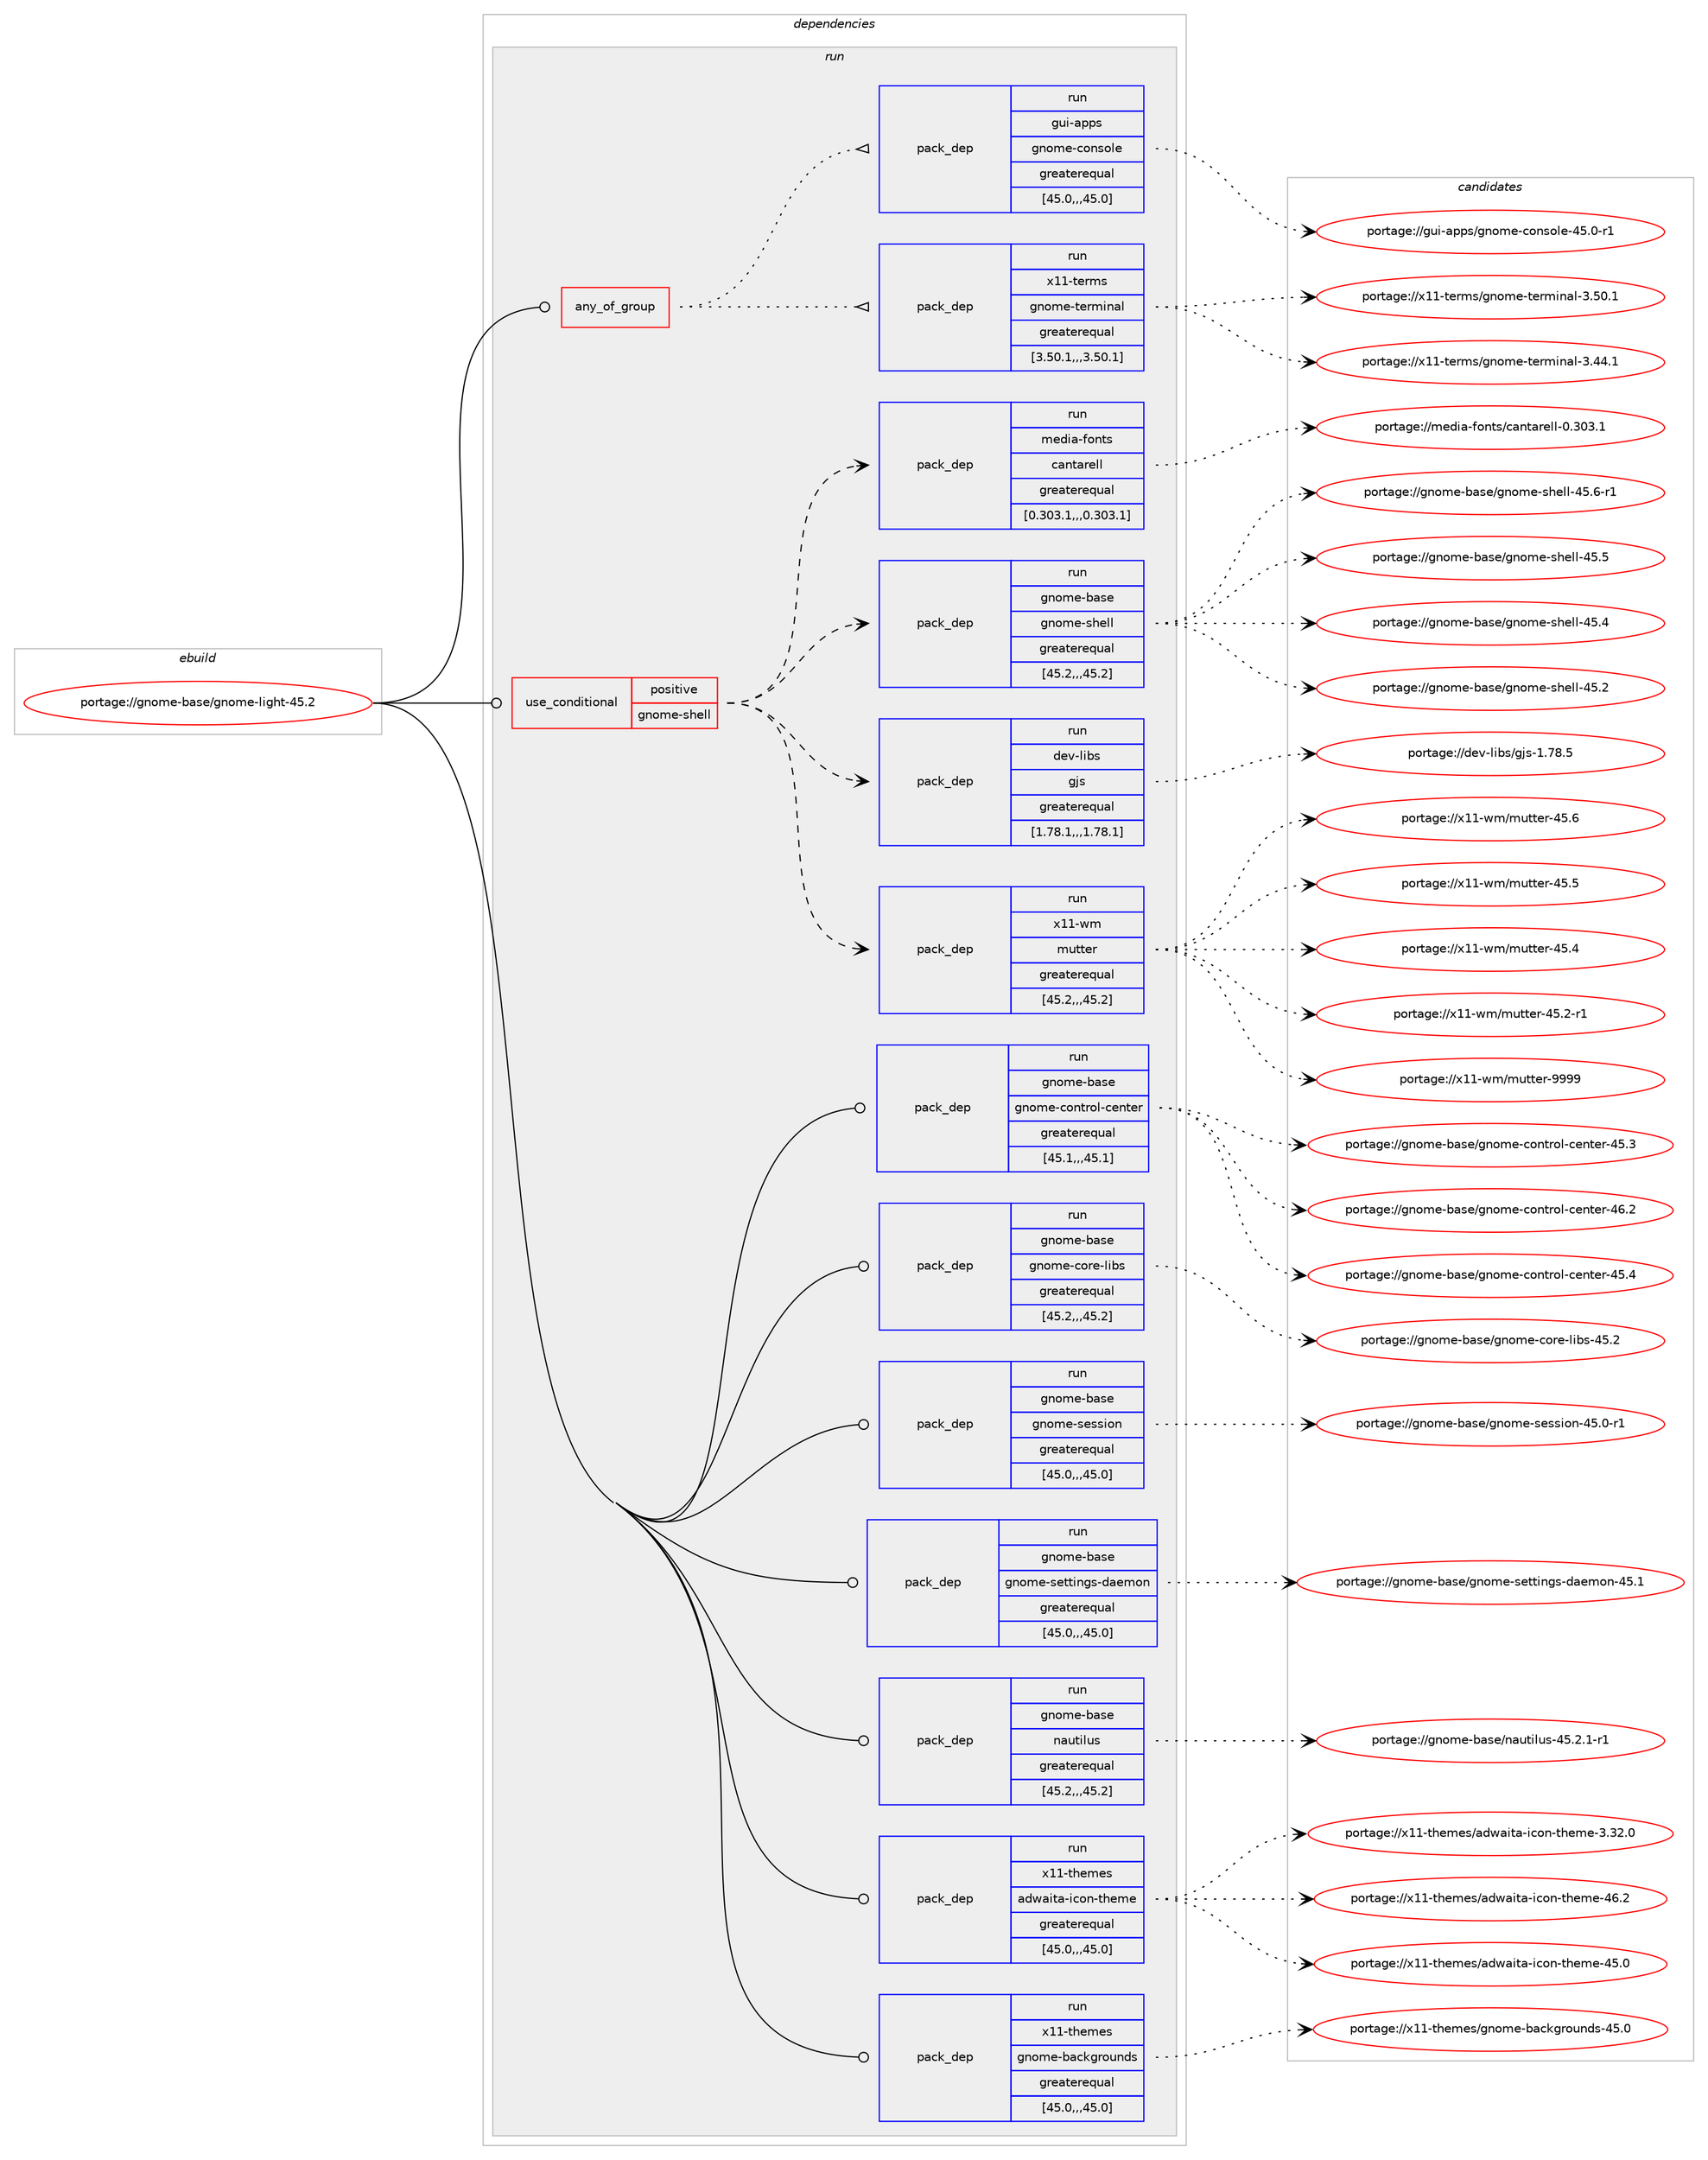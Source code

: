 digraph prolog {

# *************
# Graph options
# *************

newrank=true;
concentrate=true;
compound=true;
graph [rankdir=LR,fontname=Helvetica,fontsize=10,ranksep=1.5];#, ranksep=2.5, nodesep=0.2];
edge  [arrowhead=vee];
node  [fontname=Helvetica,fontsize=10];

# **********
# The ebuild
# **********

subgraph cluster_leftcol {
color=gray;
label=<<i>ebuild</i>>;
id [label="portage://gnome-base/gnome-light-45.2", color=red, width=4, href="../gnome-base/gnome-light-45.2.svg"];
}

# ****************
# The dependencies
# ****************

subgraph cluster_midcol {
color=gray;
label=<<i>dependencies</i>>;
subgraph cluster_compile {
fillcolor="#eeeeee";
style=filled;
label=<<i>compile</i>>;
}
subgraph cluster_compileandrun {
fillcolor="#eeeeee";
style=filled;
label=<<i>compile and run</i>>;
}
subgraph cluster_run {
fillcolor="#eeeeee";
style=filled;
label=<<i>run</i>>;
subgraph any1371 {
dependency237075 [label=<<TABLE BORDER="0" CELLBORDER="1" CELLSPACING="0" CELLPADDING="4"><TR><TD CELLPADDING="10">any_of_group</TD></TR></TABLE>>, shape=none, color=red];subgraph pack170352 {
dependency237076 [label=<<TABLE BORDER="0" CELLBORDER="1" CELLSPACING="0" CELLPADDING="4" WIDTH="220"><TR><TD ROWSPAN="6" CELLPADDING="30">pack_dep</TD></TR><TR><TD WIDTH="110">run</TD></TR><TR><TD>x11-terms</TD></TR><TR><TD>gnome-terminal</TD></TR><TR><TD>greaterequal</TD></TR><TR><TD>[3.50.1,,,3.50.1]</TD></TR></TABLE>>, shape=none, color=blue];
}
dependency237075:e -> dependency237076:w [weight=20,style="dotted",arrowhead="oinv"];
subgraph pack170353 {
dependency237077 [label=<<TABLE BORDER="0" CELLBORDER="1" CELLSPACING="0" CELLPADDING="4" WIDTH="220"><TR><TD ROWSPAN="6" CELLPADDING="30">pack_dep</TD></TR><TR><TD WIDTH="110">run</TD></TR><TR><TD>gui-apps</TD></TR><TR><TD>gnome-console</TD></TR><TR><TD>greaterequal</TD></TR><TR><TD>[45.0,,,45.0]</TD></TR></TABLE>>, shape=none, color=blue];
}
dependency237075:e -> dependency237077:w [weight=20,style="dotted",arrowhead="oinv"];
}
id:e -> dependency237075:w [weight=20,style="solid",arrowhead="odot"];
subgraph cond65192 {
dependency237078 [label=<<TABLE BORDER="0" CELLBORDER="1" CELLSPACING="0" CELLPADDING="4"><TR><TD ROWSPAN="3" CELLPADDING="10">use_conditional</TD></TR><TR><TD>positive</TD></TR><TR><TD>gnome-shell</TD></TR></TABLE>>, shape=none, color=red];
subgraph pack170354 {
dependency237079 [label=<<TABLE BORDER="0" CELLBORDER="1" CELLSPACING="0" CELLPADDING="4" WIDTH="220"><TR><TD ROWSPAN="6" CELLPADDING="30">pack_dep</TD></TR><TR><TD WIDTH="110">run</TD></TR><TR><TD>x11-wm</TD></TR><TR><TD>mutter</TD></TR><TR><TD>greaterequal</TD></TR><TR><TD>[45.2,,,45.2]</TD></TR></TABLE>>, shape=none, color=blue];
}
dependency237078:e -> dependency237079:w [weight=20,style="dashed",arrowhead="vee"];
subgraph pack170355 {
dependency237080 [label=<<TABLE BORDER="0" CELLBORDER="1" CELLSPACING="0" CELLPADDING="4" WIDTH="220"><TR><TD ROWSPAN="6" CELLPADDING="30">pack_dep</TD></TR><TR><TD WIDTH="110">run</TD></TR><TR><TD>dev-libs</TD></TR><TR><TD>gjs</TD></TR><TR><TD>greaterequal</TD></TR><TR><TD>[1.78.1,,,1.78.1]</TD></TR></TABLE>>, shape=none, color=blue];
}
dependency237078:e -> dependency237080:w [weight=20,style="dashed",arrowhead="vee"];
subgraph pack170356 {
dependency237081 [label=<<TABLE BORDER="0" CELLBORDER="1" CELLSPACING="0" CELLPADDING="4" WIDTH="220"><TR><TD ROWSPAN="6" CELLPADDING="30">pack_dep</TD></TR><TR><TD WIDTH="110">run</TD></TR><TR><TD>gnome-base</TD></TR><TR><TD>gnome-shell</TD></TR><TR><TD>greaterequal</TD></TR><TR><TD>[45.2,,,45.2]</TD></TR></TABLE>>, shape=none, color=blue];
}
dependency237078:e -> dependency237081:w [weight=20,style="dashed",arrowhead="vee"];
subgraph pack170357 {
dependency237082 [label=<<TABLE BORDER="0" CELLBORDER="1" CELLSPACING="0" CELLPADDING="4" WIDTH="220"><TR><TD ROWSPAN="6" CELLPADDING="30">pack_dep</TD></TR><TR><TD WIDTH="110">run</TD></TR><TR><TD>media-fonts</TD></TR><TR><TD>cantarell</TD></TR><TR><TD>greaterequal</TD></TR><TR><TD>[0.303.1,,,0.303.1]</TD></TR></TABLE>>, shape=none, color=blue];
}
dependency237078:e -> dependency237082:w [weight=20,style="dashed",arrowhead="vee"];
}
id:e -> dependency237078:w [weight=20,style="solid",arrowhead="odot"];
subgraph pack170358 {
dependency237083 [label=<<TABLE BORDER="0" CELLBORDER="1" CELLSPACING="0" CELLPADDING="4" WIDTH="220"><TR><TD ROWSPAN="6" CELLPADDING="30">pack_dep</TD></TR><TR><TD WIDTH="110">run</TD></TR><TR><TD>gnome-base</TD></TR><TR><TD>gnome-control-center</TD></TR><TR><TD>greaterequal</TD></TR><TR><TD>[45.1,,,45.1]</TD></TR></TABLE>>, shape=none, color=blue];
}
id:e -> dependency237083:w [weight=20,style="solid",arrowhead="odot"];
subgraph pack170359 {
dependency237084 [label=<<TABLE BORDER="0" CELLBORDER="1" CELLSPACING="0" CELLPADDING="4" WIDTH="220"><TR><TD ROWSPAN="6" CELLPADDING="30">pack_dep</TD></TR><TR><TD WIDTH="110">run</TD></TR><TR><TD>gnome-base</TD></TR><TR><TD>gnome-core-libs</TD></TR><TR><TD>greaterequal</TD></TR><TR><TD>[45.2,,,45.2]</TD></TR></TABLE>>, shape=none, color=blue];
}
id:e -> dependency237084:w [weight=20,style="solid",arrowhead="odot"];
subgraph pack170360 {
dependency237085 [label=<<TABLE BORDER="0" CELLBORDER="1" CELLSPACING="0" CELLPADDING="4" WIDTH="220"><TR><TD ROWSPAN="6" CELLPADDING="30">pack_dep</TD></TR><TR><TD WIDTH="110">run</TD></TR><TR><TD>gnome-base</TD></TR><TR><TD>gnome-session</TD></TR><TR><TD>greaterequal</TD></TR><TR><TD>[45.0,,,45.0]</TD></TR></TABLE>>, shape=none, color=blue];
}
id:e -> dependency237085:w [weight=20,style="solid",arrowhead="odot"];
subgraph pack170361 {
dependency237086 [label=<<TABLE BORDER="0" CELLBORDER="1" CELLSPACING="0" CELLPADDING="4" WIDTH="220"><TR><TD ROWSPAN="6" CELLPADDING="30">pack_dep</TD></TR><TR><TD WIDTH="110">run</TD></TR><TR><TD>gnome-base</TD></TR><TR><TD>gnome-settings-daemon</TD></TR><TR><TD>greaterequal</TD></TR><TR><TD>[45.0,,,45.0]</TD></TR></TABLE>>, shape=none, color=blue];
}
id:e -> dependency237086:w [weight=20,style="solid",arrowhead="odot"];
subgraph pack170362 {
dependency237087 [label=<<TABLE BORDER="0" CELLBORDER="1" CELLSPACING="0" CELLPADDING="4" WIDTH="220"><TR><TD ROWSPAN="6" CELLPADDING="30">pack_dep</TD></TR><TR><TD WIDTH="110">run</TD></TR><TR><TD>gnome-base</TD></TR><TR><TD>nautilus</TD></TR><TR><TD>greaterequal</TD></TR><TR><TD>[45.2,,,45.2]</TD></TR></TABLE>>, shape=none, color=blue];
}
id:e -> dependency237087:w [weight=20,style="solid",arrowhead="odot"];
subgraph pack170363 {
dependency237088 [label=<<TABLE BORDER="0" CELLBORDER="1" CELLSPACING="0" CELLPADDING="4" WIDTH="220"><TR><TD ROWSPAN="6" CELLPADDING="30">pack_dep</TD></TR><TR><TD WIDTH="110">run</TD></TR><TR><TD>x11-themes</TD></TR><TR><TD>adwaita-icon-theme</TD></TR><TR><TD>greaterequal</TD></TR><TR><TD>[45.0,,,45.0]</TD></TR></TABLE>>, shape=none, color=blue];
}
id:e -> dependency237088:w [weight=20,style="solid",arrowhead="odot"];
subgraph pack170364 {
dependency237089 [label=<<TABLE BORDER="0" CELLBORDER="1" CELLSPACING="0" CELLPADDING="4" WIDTH="220"><TR><TD ROWSPAN="6" CELLPADDING="30">pack_dep</TD></TR><TR><TD WIDTH="110">run</TD></TR><TR><TD>x11-themes</TD></TR><TR><TD>gnome-backgrounds</TD></TR><TR><TD>greaterequal</TD></TR><TR><TD>[45.0,,,45.0]</TD></TR></TABLE>>, shape=none, color=blue];
}
id:e -> dependency237089:w [weight=20,style="solid",arrowhead="odot"];
}
}

# **************
# The candidates
# **************

subgraph cluster_choices {
rank=same;
color=gray;
label=<<i>candidates</i>>;

subgraph choice170352 {
color=black;
nodesep=1;
choice12049494511610111410911547103110111109101451161011141091051109710845514653484649 [label="portage://x11-terms/gnome-terminal-3.50.1", color=red, width=4,href="../x11-terms/gnome-terminal-3.50.1.svg"];
choice12049494511610111410911547103110111109101451161011141091051109710845514652524649 [label="portage://x11-terms/gnome-terminal-3.44.1", color=red, width=4,href="../x11-terms/gnome-terminal-3.44.1.svg"];
dependency237076:e -> choice12049494511610111410911547103110111109101451161011141091051109710845514653484649:w [style=dotted,weight="100"];
dependency237076:e -> choice12049494511610111410911547103110111109101451161011141091051109710845514652524649:w [style=dotted,weight="100"];
}
subgraph choice170353 {
color=black;
nodesep=1;
choice103117105459711211211547103110111109101459911111011511110810145525346484511449 [label="portage://gui-apps/gnome-console-45.0-r1", color=red, width=4,href="../gui-apps/gnome-console-45.0-r1.svg"];
dependency237077:e -> choice103117105459711211211547103110111109101459911111011511110810145525346484511449:w [style=dotted,weight="100"];
}
subgraph choice170354 {
color=black;
nodesep=1;
choice120494945119109471091171161161011144557575757 [label="portage://x11-wm/mutter-9999", color=red, width=4,href="../x11-wm/mutter-9999.svg"];
choice120494945119109471091171161161011144552534654 [label="portage://x11-wm/mutter-45.6", color=red, width=4,href="../x11-wm/mutter-45.6.svg"];
choice120494945119109471091171161161011144552534653 [label="portage://x11-wm/mutter-45.5", color=red, width=4,href="../x11-wm/mutter-45.5.svg"];
choice120494945119109471091171161161011144552534652 [label="portage://x11-wm/mutter-45.4", color=red, width=4,href="../x11-wm/mutter-45.4.svg"];
choice1204949451191094710911711611610111445525346504511449 [label="portage://x11-wm/mutter-45.2-r1", color=red, width=4,href="../x11-wm/mutter-45.2-r1.svg"];
dependency237079:e -> choice120494945119109471091171161161011144557575757:w [style=dotted,weight="100"];
dependency237079:e -> choice120494945119109471091171161161011144552534654:w [style=dotted,weight="100"];
dependency237079:e -> choice120494945119109471091171161161011144552534653:w [style=dotted,weight="100"];
dependency237079:e -> choice120494945119109471091171161161011144552534652:w [style=dotted,weight="100"];
dependency237079:e -> choice1204949451191094710911711611610111445525346504511449:w [style=dotted,weight="100"];
}
subgraph choice170355 {
color=black;
nodesep=1;
choice10010111845108105981154710310611545494655564653 [label="portage://dev-libs/gjs-1.78.5", color=red, width=4,href="../dev-libs/gjs-1.78.5.svg"];
dependency237080:e -> choice10010111845108105981154710310611545494655564653:w [style=dotted,weight="100"];
}
subgraph choice170356 {
color=black;
nodesep=1;
choice103110111109101459897115101471031101111091014511510410110810845525346544511449 [label="portage://gnome-base/gnome-shell-45.6-r1", color=red, width=4,href="../gnome-base/gnome-shell-45.6-r1.svg"];
choice10311011110910145989711510147103110111109101451151041011081084552534653 [label="portage://gnome-base/gnome-shell-45.5", color=red, width=4,href="../gnome-base/gnome-shell-45.5.svg"];
choice10311011110910145989711510147103110111109101451151041011081084552534652 [label="portage://gnome-base/gnome-shell-45.4", color=red, width=4,href="../gnome-base/gnome-shell-45.4.svg"];
choice10311011110910145989711510147103110111109101451151041011081084552534650 [label="portage://gnome-base/gnome-shell-45.2", color=red, width=4,href="../gnome-base/gnome-shell-45.2.svg"];
dependency237081:e -> choice103110111109101459897115101471031101111091014511510410110810845525346544511449:w [style=dotted,weight="100"];
dependency237081:e -> choice10311011110910145989711510147103110111109101451151041011081084552534653:w [style=dotted,weight="100"];
dependency237081:e -> choice10311011110910145989711510147103110111109101451151041011081084552534652:w [style=dotted,weight="100"];
dependency237081:e -> choice10311011110910145989711510147103110111109101451151041011081084552534650:w [style=dotted,weight="100"];
}
subgraph choice170357 {
color=black;
nodesep=1;
choice1091011001059745102111110116115479997110116971141011081084548465148514649 [label="portage://media-fonts/cantarell-0.303.1", color=red, width=4,href="../media-fonts/cantarell-0.303.1.svg"];
dependency237082:e -> choice1091011001059745102111110116115479997110116971141011081084548465148514649:w [style=dotted,weight="100"];
}
subgraph choice170358 {
color=black;
nodesep=1;
choice10311011110910145989711510147103110111109101459911111011611411110845991011101161011144552544650 [label="portage://gnome-base/gnome-control-center-46.2", color=red, width=4,href="../gnome-base/gnome-control-center-46.2.svg"];
choice10311011110910145989711510147103110111109101459911111011611411110845991011101161011144552534652 [label="portage://gnome-base/gnome-control-center-45.4", color=red, width=4,href="../gnome-base/gnome-control-center-45.4.svg"];
choice10311011110910145989711510147103110111109101459911111011611411110845991011101161011144552534651 [label="portage://gnome-base/gnome-control-center-45.3", color=red, width=4,href="../gnome-base/gnome-control-center-45.3.svg"];
dependency237083:e -> choice10311011110910145989711510147103110111109101459911111011611411110845991011101161011144552544650:w [style=dotted,weight="100"];
dependency237083:e -> choice10311011110910145989711510147103110111109101459911111011611411110845991011101161011144552534652:w [style=dotted,weight="100"];
dependency237083:e -> choice10311011110910145989711510147103110111109101459911111011611411110845991011101161011144552534651:w [style=dotted,weight="100"];
}
subgraph choice170359 {
color=black;
nodesep=1;
choice10311011110910145989711510147103110111109101459911111410145108105981154552534650 [label="portage://gnome-base/gnome-core-libs-45.2", color=red, width=4,href="../gnome-base/gnome-core-libs-45.2.svg"];
dependency237084:e -> choice10311011110910145989711510147103110111109101459911111410145108105981154552534650:w [style=dotted,weight="100"];
}
subgraph choice170360 {
color=black;
nodesep=1;
choice103110111109101459897115101471031101111091014511510111511510511111045525346484511449 [label="portage://gnome-base/gnome-session-45.0-r1", color=red, width=4,href="../gnome-base/gnome-session-45.0-r1.svg"];
dependency237085:e -> choice103110111109101459897115101471031101111091014511510111511510511111045525346484511449:w [style=dotted,weight="100"];
}
subgraph choice170361 {
color=black;
nodesep=1;
choice103110111109101459897115101471031101111091014511510111611610511010311545100971011091111104552534649 [label="portage://gnome-base/gnome-settings-daemon-45.1", color=red, width=4,href="../gnome-base/gnome-settings-daemon-45.1.svg"];
dependency237086:e -> choice103110111109101459897115101471031101111091014511510111611610511010311545100971011091111104552534649:w [style=dotted,weight="100"];
}
subgraph choice170362 {
color=black;
nodesep=1;
choice1031101111091014598971151014711097117116105108117115455253465046494511449 [label="portage://gnome-base/nautilus-45.2.1-r1", color=red, width=4,href="../gnome-base/nautilus-45.2.1-r1.svg"];
dependency237087:e -> choice1031101111091014598971151014711097117116105108117115455253465046494511449:w [style=dotted,weight="100"];
}
subgraph choice170363 {
color=black;
nodesep=1;
choice120494945116104101109101115479710011997105116974510599111110451161041011091014552544650 [label="portage://x11-themes/adwaita-icon-theme-46.2", color=red, width=4,href="../x11-themes/adwaita-icon-theme-46.2.svg"];
choice120494945116104101109101115479710011997105116974510599111110451161041011091014552534648 [label="portage://x11-themes/adwaita-icon-theme-45.0", color=red, width=4,href="../x11-themes/adwaita-icon-theme-45.0.svg"];
choice1204949451161041011091011154797100119971051169745105991111104511610410110910145514651504648 [label="portage://x11-themes/adwaita-icon-theme-3.32.0", color=red, width=4,href="../x11-themes/adwaita-icon-theme-3.32.0.svg"];
dependency237088:e -> choice120494945116104101109101115479710011997105116974510599111110451161041011091014552544650:w [style=dotted,weight="100"];
dependency237088:e -> choice120494945116104101109101115479710011997105116974510599111110451161041011091014552534648:w [style=dotted,weight="100"];
dependency237088:e -> choice1204949451161041011091011154797100119971051169745105991111104511610410110910145514651504648:w [style=dotted,weight="100"];
}
subgraph choice170364 {
color=black;
nodesep=1;
choice12049494511610410110910111547103110111109101459897991071031141111171101001154552534648 [label="portage://x11-themes/gnome-backgrounds-45.0", color=red, width=4,href="../x11-themes/gnome-backgrounds-45.0.svg"];
dependency237089:e -> choice12049494511610410110910111547103110111109101459897991071031141111171101001154552534648:w [style=dotted,weight="100"];
}
}

}
